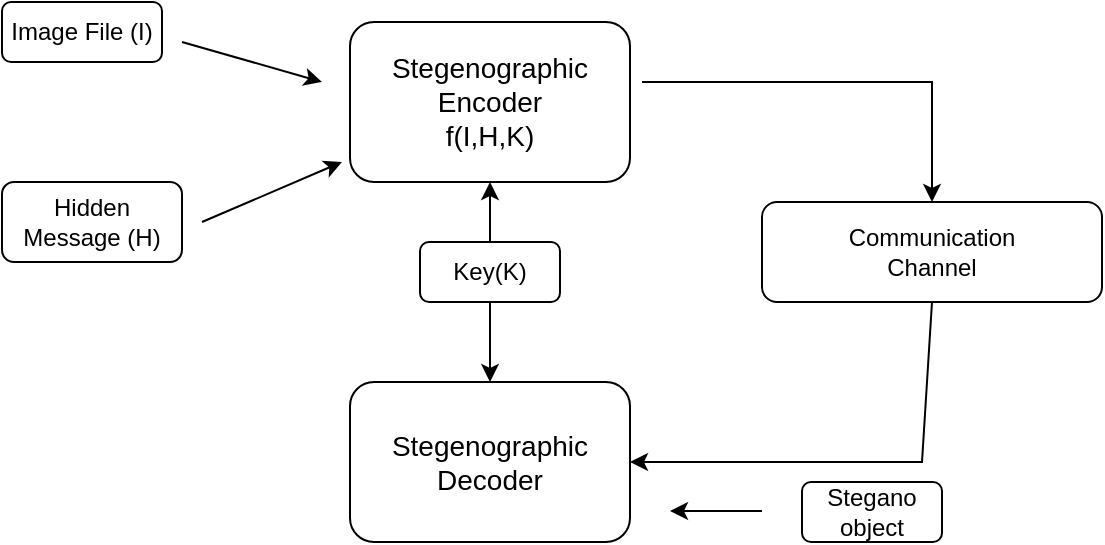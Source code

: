 <mxfile version="21.6.9" type="github">
  <diagram name="Page-1" id="WOk6i9FSgshG5BQC_wi6">
    <mxGraphModel dx="1034" dy="470" grid="1" gridSize="10" guides="1" tooltips="1" connect="1" arrows="1" fold="1" page="1" pageScale="1" pageWidth="827" pageHeight="1169" math="0" shadow="0">
      <root>
        <mxCell id="0" />
        <mxCell id="1" parent="0" />
        <mxCell id="1P3FuZae-kKjxpet_ux2-1" value="&lt;font style=&quot;font-size: 14px;&quot;&gt;Stegenographic &lt;br&gt;Encoder&lt;br&gt;f(I,H,K)&lt;br&gt;&lt;/font&gt;" style="rounded=1;whiteSpace=wrap;html=1;" vertex="1" parent="1">
          <mxGeometry x="344" y="80" width="140" height="80" as="geometry" />
        </mxCell>
        <mxCell id="1P3FuZae-kKjxpet_ux2-2" value="Image File (I)" style="rounded=1;whiteSpace=wrap;html=1;" vertex="1" parent="1">
          <mxGeometry x="170" y="70" width="80" height="30" as="geometry" />
        </mxCell>
        <mxCell id="1P3FuZae-kKjxpet_ux2-4" value="Hidden Message (H)" style="rounded=1;whiteSpace=wrap;html=1;" vertex="1" parent="1">
          <mxGeometry x="170" y="160" width="90" height="40" as="geometry" />
        </mxCell>
        <mxCell id="1P3FuZae-kKjxpet_ux2-8" value="" style="endArrow=classic;html=1;rounded=0;" edge="1" parent="1">
          <mxGeometry width="50" height="50" relative="1" as="geometry">
            <mxPoint x="260" y="90" as="sourcePoint" />
            <mxPoint x="330" y="110" as="targetPoint" />
          </mxGeometry>
        </mxCell>
        <mxCell id="1P3FuZae-kKjxpet_ux2-9" value="" style="endArrow=classic;html=1;rounded=0;" edge="1" parent="1">
          <mxGeometry width="50" height="50" relative="1" as="geometry">
            <mxPoint x="270" y="180" as="sourcePoint" />
            <mxPoint x="340" y="150" as="targetPoint" />
          </mxGeometry>
        </mxCell>
        <mxCell id="1P3FuZae-kKjxpet_ux2-10" value="Communication&lt;br&gt;Channel" style="rounded=1;whiteSpace=wrap;html=1;" vertex="1" parent="1">
          <mxGeometry x="550" y="170" width="170" height="50" as="geometry" />
        </mxCell>
        <mxCell id="1P3FuZae-kKjxpet_ux2-11" value="&lt;font style=&quot;font-size: 14px;&quot;&gt;Stegenographic &lt;br&gt;Decoder&lt;br&gt;&lt;/font&gt;" style="rounded=1;whiteSpace=wrap;html=1;" vertex="1" parent="1">
          <mxGeometry x="344" y="260" width="140" height="80" as="geometry" />
        </mxCell>
        <mxCell id="1P3FuZae-kKjxpet_ux2-12" value="" style="endArrow=classic;html=1;rounded=0;exitX=1;exitY=0.5;exitDx=0;exitDy=0;entryX=0.5;entryY=0;entryDx=0;entryDy=0;" edge="1" parent="1" target="1P3FuZae-kKjxpet_ux2-10">
          <mxGeometry width="50" height="50" relative="1" as="geometry">
            <mxPoint x="490" y="110" as="sourcePoint" />
            <mxPoint x="641" y="180" as="targetPoint" />
            <Array as="points">
              <mxPoint x="635" y="110" />
            </Array>
          </mxGeometry>
        </mxCell>
        <mxCell id="1P3FuZae-kKjxpet_ux2-13" value="" style="endArrow=classic;html=1;rounded=0;exitX=0.5;exitY=1;exitDx=0;exitDy=0;entryX=1;entryY=0.5;entryDx=0;entryDy=0;" edge="1" parent="1" source="1P3FuZae-kKjxpet_ux2-10" target="1P3FuZae-kKjxpet_ux2-11">
          <mxGeometry width="50" height="50" relative="1" as="geometry">
            <mxPoint x="560" y="300" as="sourcePoint" />
            <mxPoint x="705" y="360" as="targetPoint" />
            <Array as="points">
              <mxPoint x="630" y="300" />
            </Array>
          </mxGeometry>
        </mxCell>
        <mxCell id="1P3FuZae-kKjxpet_ux2-15" style="edgeStyle=orthogonalEdgeStyle;rounded=0;orthogonalLoop=1;jettySize=auto;html=1;exitX=0.5;exitY=0;exitDx=0;exitDy=0;entryX=0.5;entryY=1;entryDx=0;entryDy=0;" edge="1" parent="1" source="1P3FuZae-kKjxpet_ux2-14" target="1P3FuZae-kKjxpet_ux2-1">
          <mxGeometry relative="1" as="geometry" />
        </mxCell>
        <mxCell id="1P3FuZae-kKjxpet_ux2-16" style="edgeStyle=orthogonalEdgeStyle;rounded=0;orthogonalLoop=1;jettySize=auto;html=1;exitX=0.5;exitY=1;exitDx=0;exitDy=0;entryX=0.5;entryY=0;entryDx=0;entryDy=0;" edge="1" parent="1" source="1P3FuZae-kKjxpet_ux2-14" target="1P3FuZae-kKjxpet_ux2-11">
          <mxGeometry relative="1" as="geometry" />
        </mxCell>
        <mxCell id="1P3FuZae-kKjxpet_ux2-14" value="Key(K)" style="rounded=1;whiteSpace=wrap;html=1;" vertex="1" parent="1">
          <mxGeometry x="379" y="190" width="70" height="30" as="geometry" />
        </mxCell>
        <mxCell id="1P3FuZae-kKjxpet_ux2-17" value="Stegano object" style="rounded=1;whiteSpace=wrap;html=1;" vertex="1" parent="1">
          <mxGeometry x="570" y="310" width="70" height="30" as="geometry" />
        </mxCell>
        <mxCell id="1P3FuZae-kKjxpet_ux2-19" value="" style="endArrow=classic;html=1;rounded=0;entryX=1;entryY=0.75;entryDx=0;entryDy=0;" edge="1" parent="1">
          <mxGeometry width="50" height="50" relative="1" as="geometry">
            <mxPoint x="550" y="324.5" as="sourcePoint" />
            <mxPoint x="504" y="324.5" as="targetPoint" />
          </mxGeometry>
        </mxCell>
      </root>
    </mxGraphModel>
  </diagram>
</mxfile>
